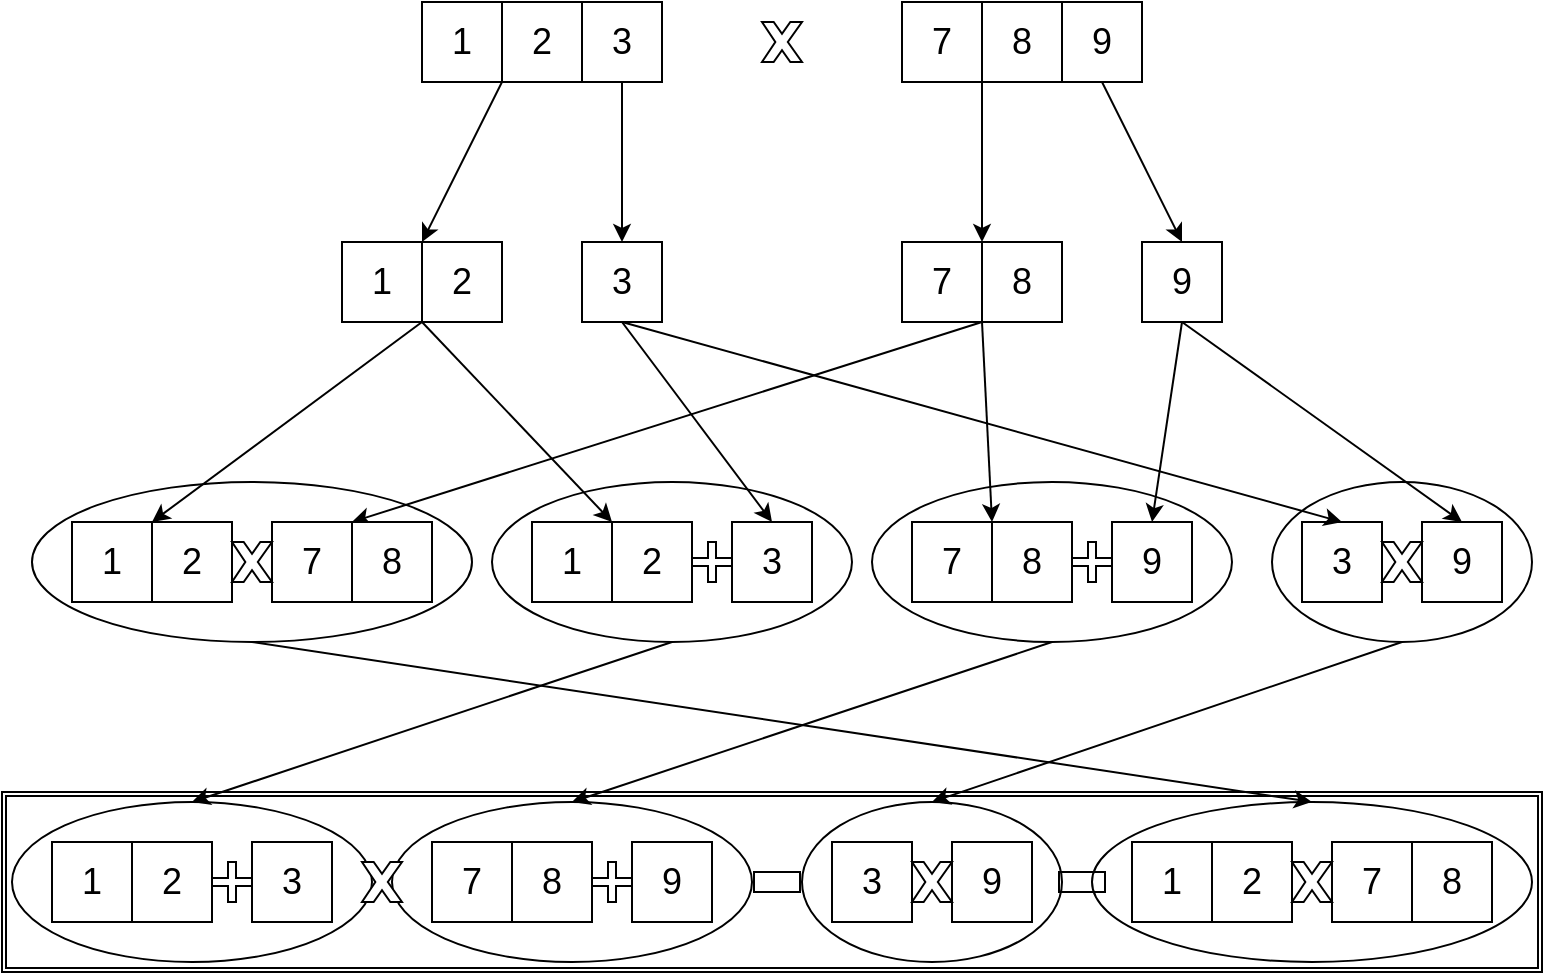 <mxfile>
    <diagram id="7tGgZYkUbq21lP8tMdyw" name="第 1 页">
        <mxGraphModel dx="1374" dy="782" grid="1" gridSize="10" guides="1" tooltips="1" connect="1" arrows="1" fold="1" page="1" pageScale="1" pageWidth="827" pageHeight="1169" math="0" shadow="0">
            <root>
                <mxCell id="0"/>
                <mxCell id="1" parent="0"/>
                <mxCell id="103" value="" style="group" vertex="1" connectable="0" parent="1">
                    <mxGeometry x="25" y="265" width="770" height="485" as="geometry"/>
                </mxCell>
                <mxCell id="2" value="&lt;font style=&quot;font-size: 18px&quot;&gt;1&lt;/font&gt;" style="rounded=0;whiteSpace=wrap;html=1;" parent="103" vertex="1">
                    <mxGeometry x="210" width="40" height="40" as="geometry"/>
                </mxCell>
                <mxCell id="3" value="&lt;font style=&quot;font-size: 18px&quot;&gt;2&lt;/font&gt;" style="rounded=0;whiteSpace=wrap;html=1;" parent="103" vertex="1">
                    <mxGeometry x="250" width="40" height="40" as="geometry"/>
                </mxCell>
                <mxCell id="4" value="&lt;font style=&quot;font-size: 18px&quot;&gt;3&lt;/font&gt;" style="rounded=0;whiteSpace=wrap;html=1;" parent="103" vertex="1">
                    <mxGeometry x="290" width="40" height="40" as="geometry"/>
                </mxCell>
                <mxCell id="8" value="&lt;font style=&quot;font-size: 18px&quot;&gt;7&lt;/font&gt;" style="rounded=0;whiteSpace=wrap;html=1;" parent="103" vertex="1">
                    <mxGeometry x="450" width="40" height="40" as="geometry"/>
                </mxCell>
                <mxCell id="9" value="&lt;font style=&quot;font-size: 18px&quot;&gt;8&lt;/font&gt;" style="rounded=0;whiteSpace=wrap;html=1;" parent="103" vertex="1">
                    <mxGeometry x="490" width="40" height="40" as="geometry"/>
                </mxCell>
                <mxCell id="10" value="&lt;font style=&quot;font-size: 18px&quot;&gt;9&lt;/font&gt;" style="rounded=0;whiteSpace=wrap;html=1;" parent="103" vertex="1">
                    <mxGeometry x="530" width="40" height="40" as="geometry"/>
                </mxCell>
                <mxCell id="11" value="&lt;font style=&quot;font-size: 18px&quot;&gt;1&lt;/font&gt;" style="rounded=0;whiteSpace=wrap;html=1;" parent="103" vertex="1">
                    <mxGeometry x="170" y="120" width="40" height="40" as="geometry"/>
                </mxCell>
                <mxCell id="12" value="&lt;font style=&quot;font-size: 18px&quot;&gt;2&lt;/font&gt;" style="rounded=0;whiteSpace=wrap;html=1;" parent="103" vertex="1">
                    <mxGeometry x="210" y="120" width="40" height="40" as="geometry"/>
                </mxCell>
                <mxCell id="18" style="edgeStyle=none;html=1;exitX=0;exitY=1;exitDx=0;exitDy=0;entryX=0;entryY=0;entryDx=0;entryDy=0;fontSize=18;" parent="103" source="3" target="12" edge="1">
                    <mxGeometry relative="1" as="geometry"/>
                </mxCell>
                <mxCell id="13" value="&lt;font style=&quot;font-size: 18px&quot;&gt;3&lt;/font&gt;" style="rounded=0;whiteSpace=wrap;html=1;" parent="103" vertex="1">
                    <mxGeometry x="290" y="120" width="40" height="40" as="geometry"/>
                </mxCell>
                <mxCell id="19" style="edgeStyle=none;html=1;exitX=0.5;exitY=1;exitDx=0;exitDy=0;fontSize=18;" parent="103" source="4" target="13" edge="1">
                    <mxGeometry relative="1" as="geometry"/>
                </mxCell>
                <mxCell id="14" value="&lt;font style=&quot;font-size: 18px&quot;&gt;7&lt;/font&gt;" style="rounded=0;whiteSpace=wrap;html=1;" parent="103" vertex="1">
                    <mxGeometry x="450" y="120" width="40" height="40" as="geometry"/>
                </mxCell>
                <mxCell id="15" value="&lt;font style=&quot;font-size: 18px&quot;&gt;8&lt;/font&gt;" style="rounded=0;whiteSpace=wrap;html=1;" parent="103" vertex="1">
                    <mxGeometry x="490" y="120" width="40" height="40" as="geometry"/>
                </mxCell>
                <mxCell id="20" style="edgeStyle=none;html=1;exitX=1;exitY=1;exitDx=0;exitDy=0;entryX=0;entryY=0;entryDx=0;entryDy=0;fontSize=18;" parent="103" source="8" target="15" edge="1">
                    <mxGeometry relative="1" as="geometry"/>
                </mxCell>
                <mxCell id="16" value="&lt;font style=&quot;font-size: 18px&quot;&gt;9&lt;/font&gt;" style="rounded=0;whiteSpace=wrap;html=1;" parent="103" vertex="1">
                    <mxGeometry x="570" y="120" width="40" height="40" as="geometry"/>
                </mxCell>
                <mxCell id="21" style="edgeStyle=none;html=1;exitX=0.5;exitY=1;exitDx=0;exitDy=0;entryX=0.5;entryY=0;entryDx=0;entryDy=0;fontSize=18;" parent="103" source="10" target="16" edge="1">
                    <mxGeometry relative="1" as="geometry"/>
                </mxCell>
                <mxCell id="22" value="" style="ellipse;whiteSpace=wrap;html=1;fontSize=18;fillColor=none;" parent="103" vertex="1">
                    <mxGeometry x="15" y="240" width="220" height="80" as="geometry"/>
                </mxCell>
                <mxCell id="23" value="&lt;font style=&quot;font-size: 18px&quot;&gt;1&lt;/font&gt;" style="rounded=0;whiteSpace=wrap;html=1;" parent="103" vertex="1">
                    <mxGeometry x="35" y="260" width="40" height="40" as="geometry"/>
                </mxCell>
                <mxCell id="50" style="edgeStyle=none;html=1;exitX=1;exitY=1;exitDx=0;exitDy=0;entryX=1;entryY=0;entryDx=0;entryDy=0;fontSize=18;" parent="103" source="11" target="23" edge="1">
                    <mxGeometry relative="1" as="geometry"/>
                </mxCell>
                <mxCell id="24" value="&lt;font style=&quot;font-size: 18px&quot;&gt;2&lt;/font&gt;" style="rounded=0;whiteSpace=wrap;html=1;" parent="103" vertex="1">
                    <mxGeometry x="75" y="260" width="40" height="40" as="geometry"/>
                </mxCell>
                <mxCell id="25" value="&lt;font style=&quot;font-size: 18px&quot;&gt;7&lt;/font&gt;" style="rounded=0;whiteSpace=wrap;html=1;" parent="103" vertex="1">
                    <mxGeometry x="135" y="260" width="40" height="40" as="geometry"/>
                </mxCell>
                <mxCell id="52" style="edgeStyle=none;html=1;exitX=1;exitY=1;exitDx=0;exitDy=0;entryX=1;entryY=0;entryDx=0;entryDy=0;fontSize=18;" parent="103" source="14" target="25" edge="1">
                    <mxGeometry relative="1" as="geometry"/>
                </mxCell>
                <mxCell id="26" value="&lt;font style=&quot;font-size: 18px&quot;&gt;8&lt;/font&gt;" style="rounded=0;whiteSpace=wrap;html=1;" parent="103" vertex="1">
                    <mxGeometry x="175" y="260" width="40" height="40" as="geometry"/>
                </mxCell>
                <mxCell id="27" value="" style="verticalLabelPosition=bottom;verticalAlign=top;html=1;shape=mxgraph.basic.x;fontSize=18;" parent="103" vertex="1">
                    <mxGeometry x="115" y="270" width="20" height="20" as="geometry"/>
                </mxCell>
                <mxCell id="31" value="" style="verticalLabelPosition=bottom;verticalAlign=top;html=1;shape=mxgraph.basic.x;fontSize=18;" parent="103" vertex="1">
                    <mxGeometry x="380" y="10" width="20" height="20" as="geometry"/>
                </mxCell>
                <mxCell id="32" value="" style="ellipse;whiteSpace=wrap;html=1;fontSize=18;fillColor=none;" parent="103" vertex="1">
                    <mxGeometry x="245" y="240" width="180" height="80" as="geometry"/>
                </mxCell>
                <mxCell id="33" value="&lt;font style=&quot;font-size: 18px&quot;&gt;1&lt;/font&gt;" style="rounded=0;whiteSpace=wrap;html=1;" parent="103" vertex="1">
                    <mxGeometry x="265" y="260" width="40" height="40" as="geometry"/>
                </mxCell>
                <mxCell id="34" value="&lt;font style=&quot;font-size: 18px&quot;&gt;2&lt;/font&gt;" style="rounded=0;whiteSpace=wrap;html=1;" parent="103" vertex="1">
                    <mxGeometry x="305" y="260" width="40" height="40" as="geometry"/>
                </mxCell>
                <mxCell id="51" style="edgeStyle=none;html=1;exitX=0;exitY=1;exitDx=0;exitDy=0;entryX=0;entryY=0;entryDx=0;entryDy=0;fontSize=18;" parent="103" source="12" target="34" edge="1">
                    <mxGeometry relative="1" as="geometry"/>
                </mxCell>
                <mxCell id="35" value="&lt;font style=&quot;font-size: 18px&quot;&gt;3&lt;/font&gt;" style="rounded=0;whiteSpace=wrap;html=1;" parent="103" vertex="1">
                    <mxGeometry x="365" y="260" width="40" height="40" as="geometry"/>
                </mxCell>
                <mxCell id="37" value="" style="shape=cross;whiteSpace=wrap;html=1;fontFamily=Helvetica;fontSize=18;fontColor=rgb(0, 0, 0);align=center;strokeColor=rgb(0, 0, 0);fillColor=rgb(255, 255, 255);" parent="103" vertex="1">
                    <mxGeometry x="345" y="270" width="20" height="20" as="geometry"/>
                </mxCell>
                <mxCell id="54" style="edgeStyle=none;html=1;exitX=0.5;exitY=1;exitDx=0;exitDy=0;entryX=0.5;entryY=0;entryDx=0;entryDy=0;fontSize=18;" parent="103" source="13" target="35" edge="1">
                    <mxGeometry relative="1" as="geometry"/>
                </mxCell>
                <mxCell id="44" value="" style="ellipse;whiteSpace=wrap;html=1;fontSize=18;fillColor=none;" parent="103" vertex="1">
                    <mxGeometry x="635" y="240" width="130" height="80" as="geometry"/>
                </mxCell>
                <mxCell id="46" value="&lt;font style=&quot;font-size: 18px&quot;&gt;3&lt;/font&gt;" style="rounded=0;whiteSpace=wrap;html=1;" parent="103" vertex="1">
                    <mxGeometry x="650" y="260" width="40" height="40" as="geometry"/>
                </mxCell>
                <mxCell id="55" style="edgeStyle=none;html=1;exitX=0.5;exitY=1;exitDx=0;exitDy=0;entryX=0.5;entryY=0;entryDx=0;entryDy=0;fontSize=18;" parent="103" source="13" target="46" edge="1">
                    <mxGeometry relative="1" as="geometry"/>
                </mxCell>
                <mxCell id="47" value="&lt;font style=&quot;font-size: 18px&quot;&gt;9&lt;/font&gt;" style="rounded=0;whiteSpace=wrap;html=1;" parent="103" vertex="1">
                    <mxGeometry x="710" y="260" width="40" height="40" as="geometry"/>
                </mxCell>
                <mxCell id="56" style="edgeStyle=none;html=1;exitX=0.5;exitY=1;exitDx=0;exitDy=0;entryX=0.5;entryY=0;entryDx=0;entryDy=0;fontSize=18;" parent="103" source="16" target="47" edge="1">
                    <mxGeometry relative="1" as="geometry"/>
                </mxCell>
                <mxCell id="49" value="" style="verticalLabelPosition=bottom;verticalAlign=top;html=1;shape=mxgraph.basic.x;fontSize=18;" parent="103" vertex="1">
                    <mxGeometry x="690" y="270" width="20" height="20" as="geometry"/>
                </mxCell>
                <mxCell id="62" value="" style="ellipse;whiteSpace=wrap;html=1;fontSize=18;fillColor=none;" vertex="1" parent="103">
                    <mxGeometry x="435" y="240" width="180" height="80" as="geometry"/>
                </mxCell>
                <mxCell id="63" value="&lt;font style=&quot;font-size: 18px&quot;&gt;7&lt;/font&gt;" style="rounded=0;whiteSpace=wrap;html=1;" vertex="1" parent="103">
                    <mxGeometry x="455" y="260" width="40" height="40" as="geometry"/>
                </mxCell>
                <mxCell id="64" value="&lt;font style=&quot;font-size: 18px&quot;&gt;8&lt;/font&gt;" style="rounded=0;whiteSpace=wrap;html=1;" vertex="1" parent="103">
                    <mxGeometry x="495" y="260" width="40" height="40" as="geometry"/>
                </mxCell>
                <mxCell id="67" style="edgeStyle=none;html=1;exitX=0;exitY=1;exitDx=0;exitDy=0;entryX=0;entryY=0;entryDx=0;entryDy=0;" edge="1" parent="103" source="15" target="64">
                    <mxGeometry relative="1" as="geometry"/>
                </mxCell>
                <mxCell id="65" value="&lt;font style=&quot;font-size: 18px&quot;&gt;9&lt;/font&gt;" style="rounded=0;whiteSpace=wrap;html=1;" vertex="1" parent="103">
                    <mxGeometry x="555" y="260" width="40" height="40" as="geometry"/>
                </mxCell>
                <mxCell id="68" style="edgeStyle=none;html=1;exitX=0.5;exitY=1;exitDx=0;exitDy=0;entryX=0.5;entryY=0;entryDx=0;entryDy=0;" edge="1" parent="103" source="16" target="65">
                    <mxGeometry relative="1" as="geometry"/>
                </mxCell>
                <mxCell id="66" value="" style="shape=cross;whiteSpace=wrap;html=1;fontFamily=Helvetica;fontSize=18;fontColor=rgb(0, 0, 0);align=center;strokeColor=rgb(0, 0, 0);fillColor=rgb(255, 255, 255);" vertex="1" parent="103">
                    <mxGeometry x="535" y="270" width="20" height="20" as="geometry"/>
                </mxCell>
                <mxCell id="70" value="" style="shape=ext;double=1;rounded=0;whiteSpace=wrap;html=1;fillColor=none;" vertex="1" parent="103">
                    <mxGeometry y="395" width="770" height="90" as="geometry"/>
                </mxCell>
                <mxCell id="71" value="" style="ellipse;whiteSpace=wrap;html=1;fontSize=18;fillColor=none;" vertex="1" parent="103">
                    <mxGeometry x="5" y="400" width="180" height="80" as="geometry"/>
                </mxCell>
                <mxCell id="72" value="&lt;font style=&quot;font-size: 18px&quot;&gt;1&lt;/font&gt;" style="rounded=0;whiteSpace=wrap;html=1;" vertex="1" parent="103">
                    <mxGeometry x="25" y="420" width="40" height="40" as="geometry"/>
                </mxCell>
                <mxCell id="73" value="&lt;font style=&quot;font-size: 18px&quot;&gt;2&lt;/font&gt;" style="rounded=0;whiteSpace=wrap;html=1;" vertex="1" parent="103">
                    <mxGeometry x="65" y="420" width="40" height="40" as="geometry"/>
                </mxCell>
                <mxCell id="74" value="&lt;font style=&quot;font-size: 18px&quot;&gt;3&lt;/font&gt;" style="rounded=0;whiteSpace=wrap;html=1;" vertex="1" parent="103">
                    <mxGeometry x="125" y="420" width="40" height="40" as="geometry"/>
                </mxCell>
                <mxCell id="75" value="" style="shape=cross;whiteSpace=wrap;html=1;fontFamily=Helvetica;fontSize=18;fontColor=rgb(0, 0, 0);align=center;strokeColor=rgb(0, 0, 0);fillColor=rgb(255, 255, 255);" vertex="1" parent="103">
                    <mxGeometry x="105" y="430" width="20" height="20" as="geometry"/>
                </mxCell>
                <mxCell id="76" value="" style="ellipse;whiteSpace=wrap;html=1;fontSize=18;fillColor=none;" vertex="1" parent="103">
                    <mxGeometry x="195" y="400" width="180" height="80" as="geometry"/>
                </mxCell>
                <mxCell id="77" value="&lt;font style=&quot;font-size: 18px&quot;&gt;7&lt;/font&gt;" style="rounded=0;whiteSpace=wrap;html=1;" vertex="1" parent="103">
                    <mxGeometry x="215" y="420" width="40" height="40" as="geometry"/>
                </mxCell>
                <mxCell id="78" value="&lt;font style=&quot;font-size: 18px&quot;&gt;8&lt;/font&gt;" style="rounded=0;whiteSpace=wrap;html=1;" vertex="1" parent="103">
                    <mxGeometry x="255" y="420" width="40" height="40" as="geometry"/>
                </mxCell>
                <mxCell id="79" value="&lt;font style=&quot;font-size: 18px&quot;&gt;9&lt;/font&gt;" style="rounded=0;whiteSpace=wrap;html=1;" vertex="1" parent="103">
                    <mxGeometry x="315" y="420" width="40" height="40" as="geometry"/>
                </mxCell>
                <mxCell id="80" value="" style="shape=cross;whiteSpace=wrap;html=1;fontFamily=Helvetica;fontSize=18;fontColor=rgb(0, 0, 0);align=center;strokeColor=rgb(0, 0, 0);fillColor=rgb(255, 255, 255);" vertex="1" parent="103">
                    <mxGeometry x="295" y="430" width="20" height="20" as="geometry"/>
                </mxCell>
                <mxCell id="81" value="" style="verticalLabelPosition=bottom;verticalAlign=top;html=1;shape=mxgraph.basic.x;fontSize=18;" vertex="1" parent="103">
                    <mxGeometry x="180" y="430" width="20" height="20" as="geometry"/>
                </mxCell>
                <mxCell id="82" value="" style="ellipse;whiteSpace=wrap;html=1;fontSize=18;fillColor=none;" vertex="1" parent="103">
                    <mxGeometry x="400" y="400" width="130" height="80" as="geometry"/>
                </mxCell>
                <mxCell id="83" value="&lt;font style=&quot;font-size: 18px&quot;&gt;3&lt;/font&gt;" style="rounded=0;whiteSpace=wrap;html=1;" vertex="1" parent="103">
                    <mxGeometry x="415" y="420" width="40" height="40" as="geometry"/>
                </mxCell>
                <mxCell id="84" value="&lt;font style=&quot;font-size: 18px&quot;&gt;9&lt;/font&gt;" style="rounded=0;whiteSpace=wrap;html=1;" vertex="1" parent="103">
                    <mxGeometry x="475" y="420" width="40" height="40" as="geometry"/>
                </mxCell>
                <mxCell id="85" value="" style="verticalLabelPosition=bottom;verticalAlign=top;html=1;shape=mxgraph.basic.x;fontSize=18;" vertex="1" parent="103">
                    <mxGeometry x="455" y="430" width="20" height="20" as="geometry"/>
                </mxCell>
                <mxCell id="87" value="" style="rounded=0;whiteSpace=wrap;html=1;fillColor=none;" vertex="1" parent="103">
                    <mxGeometry x="376" y="435" width="23" height="10" as="geometry"/>
                </mxCell>
                <mxCell id="90" value="" style="rounded=0;whiteSpace=wrap;html=1;fillColor=none;" vertex="1" parent="103">
                    <mxGeometry x="528.5" y="435" width="23" height="10" as="geometry"/>
                </mxCell>
                <mxCell id="94" value="" style="ellipse;whiteSpace=wrap;html=1;fontSize=18;fillColor=none;" vertex="1" parent="103">
                    <mxGeometry x="545" y="400" width="220" height="80" as="geometry"/>
                </mxCell>
                <mxCell id="95" value="&lt;font style=&quot;font-size: 18px&quot;&gt;1&lt;/font&gt;" style="rounded=0;whiteSpace=wrap;html=1;" vertex="1" parent="103">
                    <mxGeometry x="565" y="420" width="40" height="40" as="geometry"/>
                </mxCell>
                <mxCell id="96" value="&lt;font style=&quot;font-size: 18px&quot;&gt;2&lt;/font&gt;" style="rounded=0;whiteSpace=wrap;html=1;" vertex="1" parent="103">
                    <mxGeometry x="605" y="420" width="40" height="40" as="geometry"/>
                </mxCell>
                <mxCell id="97" value="&lt;font style=&quot;font-size: 18px&quot;&gt;7&lt;/font&gt;" style="rounded=0;whiteSpace=wrap;html=1;" vertex="1" parent="103">
                    <mxGeometry x="665" y="420" width="40" height="40" as="geometry"/>
                </mxCell>
                <mxCell id="98" value="&lt;font style=&quot;font-size: 18px&quot;&gt;8&lt;/font&gt;" style="rounded=0;whiteSpace=wrap;html=1;" vertex="1" parent="103">
                    <mxGeometry x="705" y="420" width="40" height="40" as="geometry"/>
                </mxCell>
                <mxCell id="99" value="" style="verticalLabelPosition=bottom;verticalAlign=top;html=1;shape=mxgraph.basic.x;fontSize=18;" vertex="1" parent="103">
                    <mxGeometry x="645" y="430" width="20" height="20" as="geometry"/>
                </mxCell>
                <mxCell id="69" style="edgeStyle=none;html=1;exitX=0.5;exitY=1;exitDx=0;exitDy=0;entryX=0.5;entryY=0;entryDx=0;entryDy=0;" edge="1" parent="103" source="32" target="71">
                    <mxGeometry relative="1" as="geometry">
                        <mxPoint x="225" y="385" as="targetPoint"/>
                    </mxGeometry>
                </mxCell>
                <mxCell id="100" style="edgeStyle=none;html=1;exitX=0.5;exitY=1;exitDx=0;exitDy=0;entryX=0.5;entryY=0;entryDx=0;entryDy=0;" edge="1" parent="103" source="62" target="76">
                    <mxGeometry relative="1" as="geometry"/>
                </mxCell>
                <mxCell id="102" style="edgeStyle=none;html=1;exitX=0.5;exitY=1;exitDx=0;exitDy=0;entryX=0.5;entryY=0;entryDx=0;entryDy=0;" edge="1" parent="103" source="44" target="82">
                    <mxGeometry relative="1" as="geometry"/>
                </mxCell>
                <mxCell id="101" style="edgeStyle=none;html=1;exitX=0.5;exitY=1;exitDx=0;exitDy=0;entryX=0.5;entryY=0;entryDx=0;entryDy=0;" edge="1" parent="103" source="22" target="94">
                    <mxGeometry relative="1" as="geometry"/>
                </mxCell>
            </root>
        </mxGraphModel>
    </diagram>
</mxfile>